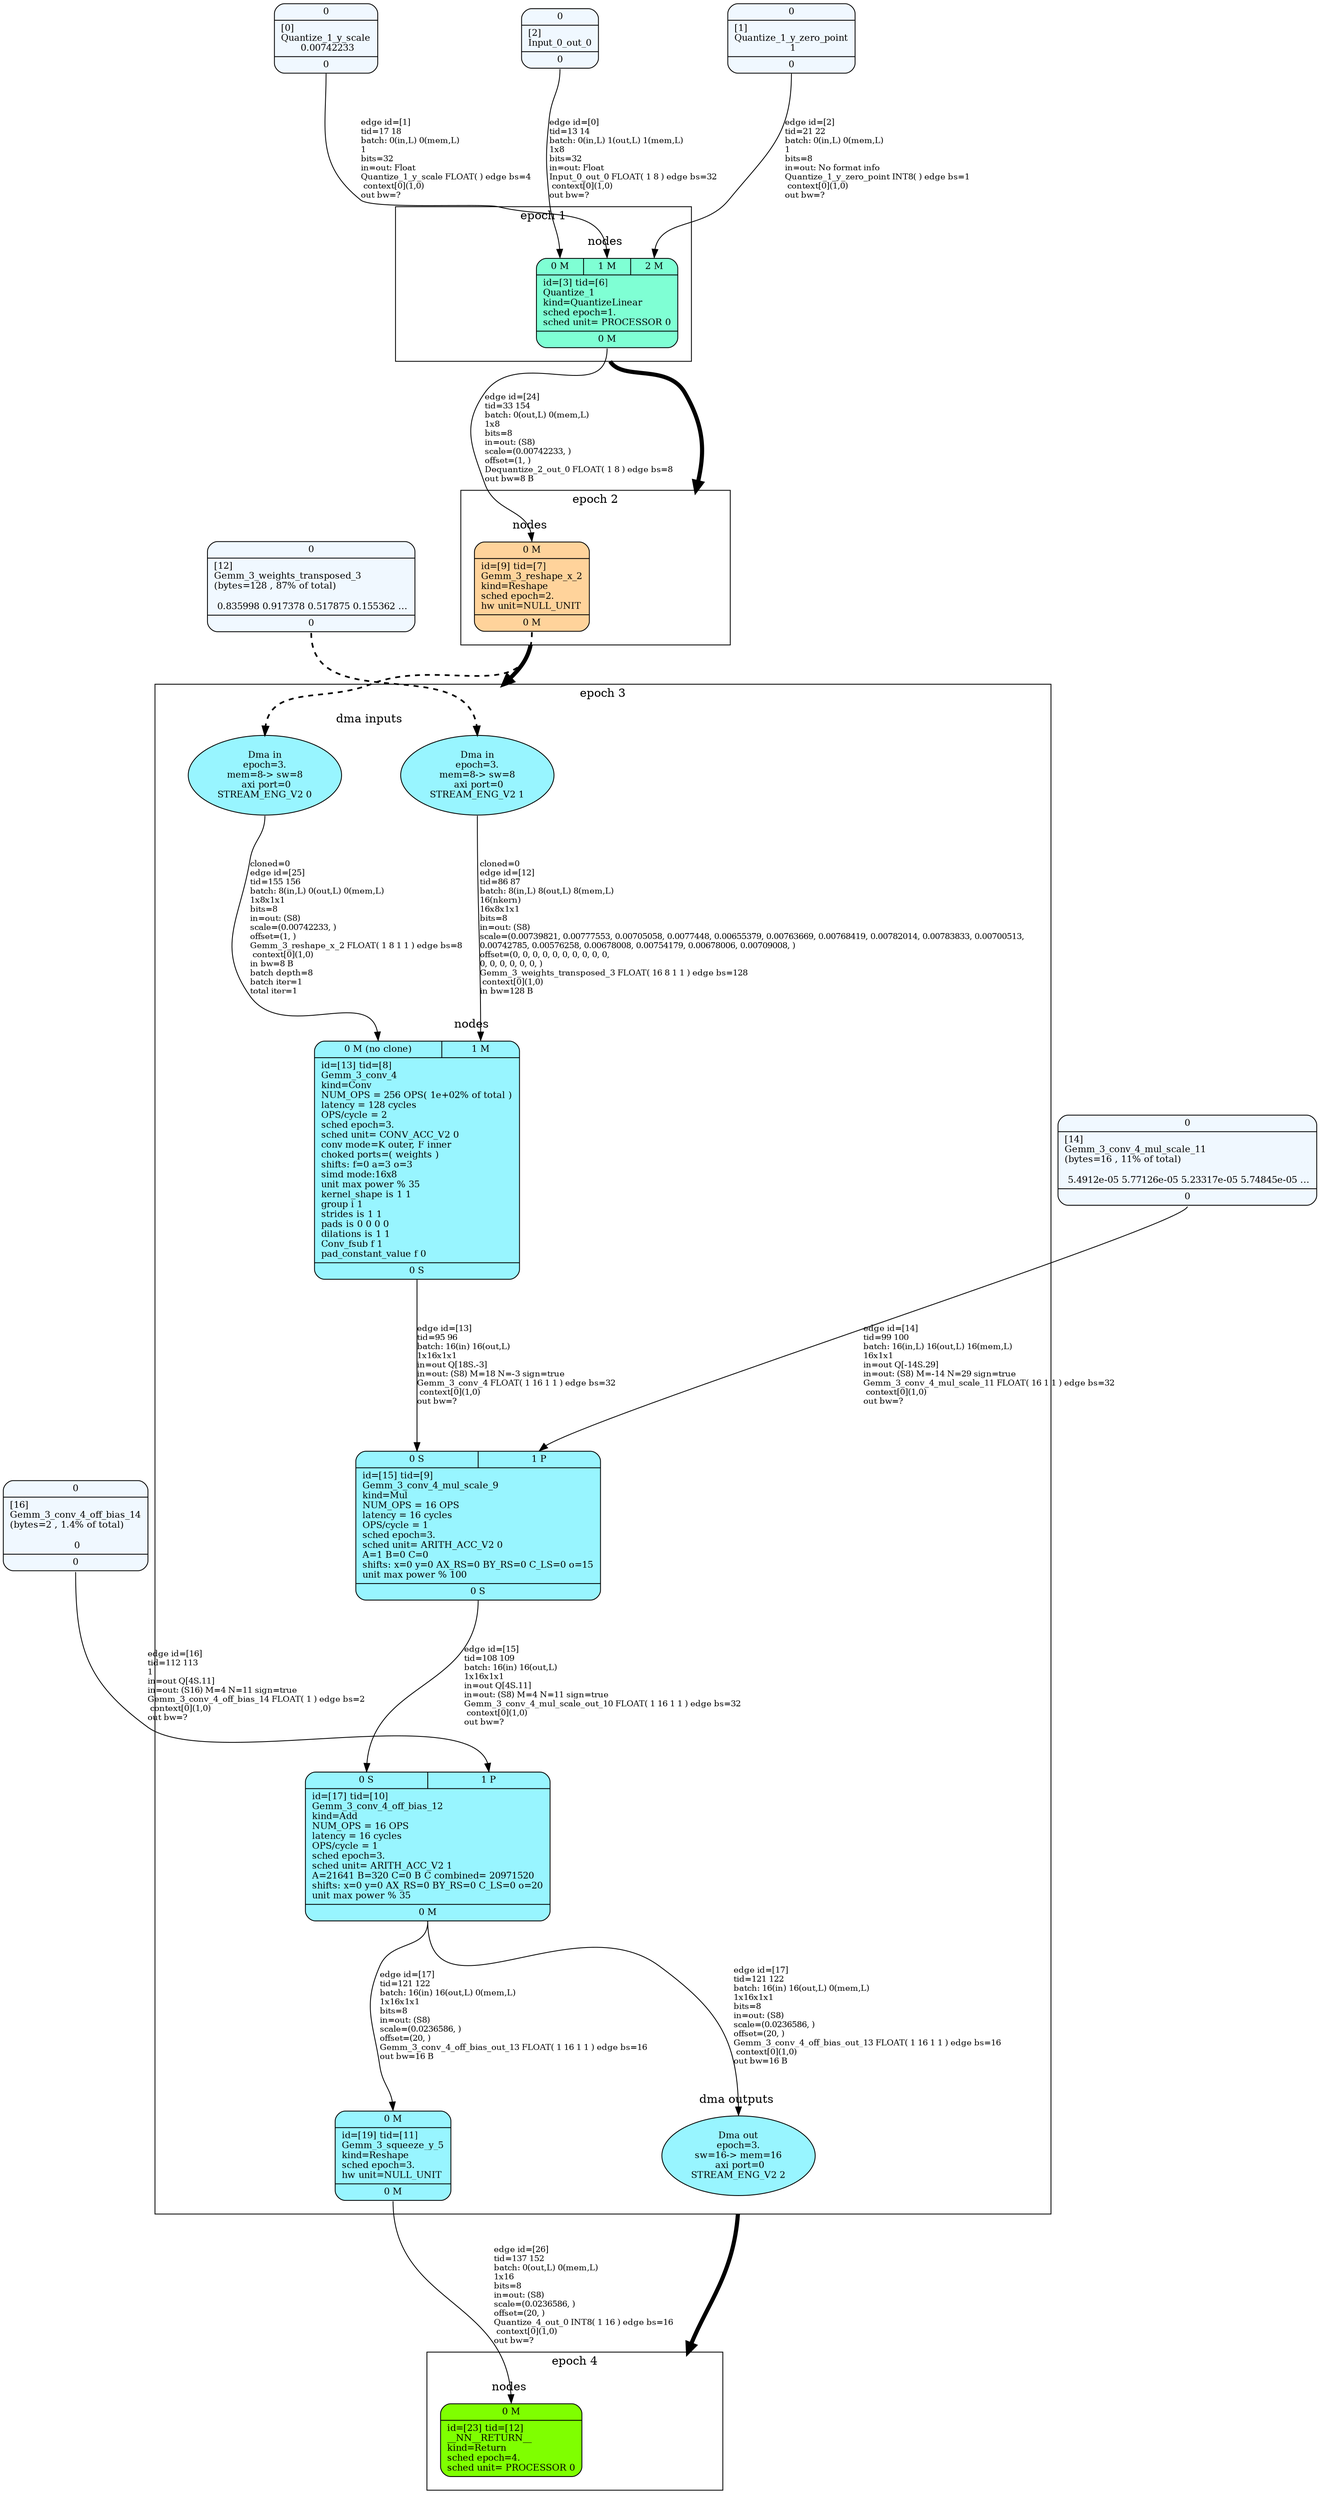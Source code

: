 digraph G {
graph [ fontsize=11 ];
node [ fontsize=11 ];
edge [ fontsize=10 ];
rankdir=BU
ranksep=1.5
nodesep=1
splines=spline
compound=true
Graphinfo [ label="" shape=plaintext, style=rounded, color=black, fontname="Arial-Bold" ];
subgraph cluster_1 { label="epoch 1"; fontsize=14; 
subgraph cluster_1_nodes { label="nodes "; peripheries=0;
Quantize_1 ;  }

subgraph cluster_dma_1_in { label=""; peripheries=0;
dummy_1[ style=invis ];  };
 }
subgraph cluster_2 { label="epoch 2"; fontsize=14; 
subgraph cluster_2_nodes { label="nodes "; peripheries=0;
Gemm_3_reshape_x_2 ;  }

subgraph cluster_dma_2_in { label=""; peripheries=0;
dummy_2[ style=invis ];  };
 }
Quantize_1:s -> dummy_2:n [ltail="cluster_1" lhead=cluster_2 strength=1000 penwidth=5];
subgraph cluster_3 { label="epoch 3"; fontsize=14; 
subgraph cluster_3_nodes { label="nodes "; peripheries=0;
Gemm_3_conv_4 ; Gemm_3_conv_4_mul_scale_9 ; Gemm_3_conv_4_off_bias_12 ; Gemm_3_squeeze_y_5 ;  }

subgraph cluster_dma_3_in { label="dma inputs "; peripheries=0;
dma_1i3 ; dma_0i3 ;  };

subgraph cluster_dma_3_out { label="dma outputs "; peripheries=0;
dma_2i3 ;  }
 }
Gemm_3_reshape_x_2:s -> dma_1i3:n [ltail="cluster_2" lhead=cluster_3 strength=1000 penwidth=5];
subgraph cluster_4 { label="epoch 4"; fontsize=14; 
subgraph cluster_4_nodes { label="nodes "; peripheries=0;
__NN__RETURN__ ;  }

subgraph cluster_dma_4_in { label=""; peripheries=0;
dummy_4[ style=invis ];  };
 }
dma_2i3:s -> dummy_4:n [ltail="cluster_3" lhead=cluster_4 strength=1000 penwidth=5];
Gemm_3_weights_transposed_3 [ label="{ { <i0> 0} |  [12]\lGemm_3_weights_transposed_3\l(bytes=128 , 87% of total)\l\l 0.835998 0.917378 0.517875 0.155362 ... | { <o0> 0} }", shape=record, fillcolor="aliceblue", style="rounded,filled"  ] ;
Quantize_1_y_zero_point [ label="{ { <i0> 0} |  [1]\lQuantize_1_y_zero_point\l 1 | { <o0> 0} }", shape=record, fillcolor="aliceblue", style="rounded,filled"  ] ;
Gemm_3_conv_4_off_bias_14 [ label="{ { <i0> 0} |  [16]\lGemm_3_conv_4_off_bias_14\l(bytes=2 , 1.4% of total)\l\l 0 | { <o0> 0} }", shape=record, fillcolor="aliceblue", style="rounded,filled"  ] ;
Input_0_out_0 [ label="{ { <i0> 0} |  [2]\lInput_0_out_0 | { <o0> 0} }", shape=record, fillcolor="aliceblue", style="rounded,filled"  ] ;
Gemm_3_conv_4_mul_scale_11 [ label="{ { <i0> 0} |  [14]\lGemm_3_conv_4_mul_scale_11\l(bytes=16 , 11% of total)\l\l 5.4912e-05 5.77126e-05 5.23317e-05 5.74845e-05 ... | { <o0> 0} }", shape=record, fillcolor="aliceblue", style="rounded,filled"  ] ;
Quantize_1_y_scale [ label="{ { <i0> 0} |  [0]\lQuantize_1_y_scale\l 0.00742233 | { <o0> 0} }", shape=record, fillcolor="aliceblue", style="rounded,filled"  ] ;
Quantize_1 [ label="{ { < i0>  0 M  | < i1>  1 M  | < i2>  2 M } | id=[3] tid=[6]\lQuantize_1\lkind=QuantizeLinear\lsched epoch=1.\lsched unit= PROCESSOR 0\l | { < o0>  0 M } }", shape=record, fillcolor="aquamarine", style="rounded,filled"  ] ;
Gemm_3_reshape_x_2 [ label="{ { < i0>  0 M } | id=[9] tid=[7]\lGemm_3_reshape_x_2\lkind=Reshape\lsched epoch=2.\lhw unit=NULL_UNIT\l | { < o0>  0 M } }", shape=record, fillcolor="burlywood1", style="rounded,filled"  ] ;
dma_0i3 [ label="Dma in\nepoch=3.\nmem=8-> sw=8
 axi port=0\nSTREAM_ENG_V2 0", shape=ellipse, width=0.1, fillcolor="cadetblue1", style="rounded,filled"  ]
dma_1i3 [ label="Dma in\nepoch=3.\nmem=8-> sw=8
 axi port=0\nSTREAM_ENG_V2 1", shape=ellipse, width=0.1, fillcolor="cadetblue1", style="rounded,filled"  ]
Gemm_3_conv_4 [ label="{ { < i0>  0 M (no clone)  | < i1>  1 M } | id=[13] tid=[8]\lGemm_3_conv_4\lkind=Conv\lNUM_OPS = 256 OPS( 1e+02% of total )\llatency = 128 cycles\lOPS/cycle = 2\lsched epoch=3.\lsched unit= CONV_ACC_V2 0\lconv mode=K outer, F inner\lchoked ports=( weights  )\lshifts: f=0 a=3 o=3\lsimd mode:16x8\lunit max power % 35\lkernel_shape is 1 1\lgroup i 1\lstrides is 1 1\lpads is 0 0 0 0\ldilations is 1 1\lConv_fsub f 1\lpad_constant_value f 0\l | { < o0>  0 S } }", shape=record, fillcolor="cadetblue1", style="rounded,filled"  ] ;
Gemm_3_conv_4_mul_scale_9 [ label="{ { < i0>  0 S  | < i1>  1 P } | id=[15] tid=[9]\lGemm_3_conv_4_mul_scale_9\lkind=Mul\lNUM_OPS = 16 OPS\llatency = 16 cycles\lOPS/cycle = 1\lsched epoch=3.\lsched unit= ARITH_ACC_V2 0\lA=1 B=0 C=0\lshifts: x=0 y=0 AX_RS=0 BY_RS=0 C_LS=0 o=15\lunit max power % 100\l | { < o0>  0 S } }", shape=record, fillcolor="cadetblue1", style="rounded,filled"  ] ;
dma_2i3 [ label="Dma out\nepoch=3.\nsw=16-> mem=16
 axi port=0\nSTREAM_ENG_V2 2", shape=ellipse, width=0.1, fillcolor="cadetblue1", style="rounded,filled"  ]
Gemm_3_conv_4_off_bias_12:o0:s->dma_2i3:n [ label="edge id=[17]\ltid=121 122\lbatch: 16(in) 16(out,L) 0(mem,L) \l1x16x1x1\lbits=8\lin=out: (S8)\lscale=(0.0236586, )\loffset=(20, )\lGemm_3_conv_4_off_bias_out_13 FLOAT( 1 16 1 1 ) edge bs=16\l context[0](1,0)\lout bw=16 B\l" ]; 
Gemm_3_conv_4_off_bias_12 [ label="{ { < i0>  0 S  | < i1>  1 P } | id=[17] tid=[10]\lGemm_3_conv_4_off_bias_12\lkind=Add\lNUM_OPS = 16 OPS\llatency = 16 cycles\lOPS/cycle = 1\lsched epoch=3.\lsched unit= ARITH_ACC_V2 1\lA=21641 B=320 C=0 B C combined= 20971520\lshifts: x=0 y=0 AX_RS=0 BY_RS=0 C_LS=0 o=20\lunit max power % 35\l | { < o0>  0 M } }", shape=record, fillcolor="cadetblue1", style="rounded,filled"  ] ;
Gemm_3_squeeze_y_5 [ label="{ { < i0>  0 M } | id=[19] tid=[11]\lGemm_3_squeeze_y_5\lkind=Reshape\lsched epoch=3.\lhw unit=NULL_UNIT\l | { < o0>  0 M } }", shape=record, fillcolor="cadetblue1", style="rounded,filled"  ] ;
__NN__RETURN__ [ label="{ { < i0>  0 M } | id=[23] tid=[12]\l__NN__RETURN__\lkind=Return\lsched epoch=4.\lsched unit= PROCESSOR 0\l}", shape=record, fillcolor="chartreuse", style="rounded,filled"  ] ;
Input_0_out_0:o0:s->Quantize_1:i0:n [ label="edge id=[0]\ltid=13 14\lbatch: 0(in,L) 1(out,L) 1(mem,L) \l1x8\lbits=32\lin=out: Float\lInput_0_out_0 FLOAT( 1 8 ) edge bs=32\l context[0](1,0)\lout bw=?\l" ]; 
Quantize_1_y_scale:o0:s->Quantize_1:i1:n [ label="edge id=[1]\ltid=17 18\lbatch: 0(in,L) 0(mem,L) \l1\lbits=32\lin=out: Float\lQuantize_1_y_scale FLOAT( ) edge bs=4\l context[0](1,0)\lout bw=?\l" ]; 
Quantize_1_y_zero_point:o0:s->Quantize_1:i2:n [ label="edge id=[2]\ltid=21 22\lbatch: 0(in,L) 0(mem,L) \l1\lbits=8\lin=out: No format info\lQuantize_1_y_zero_point INT8( ) edge bs=1\l context[0](1,0)\lout bw=?\l" ]; 
Gemm_3_weights_transposed_3:o0:s->dma_1i3:n [ penwidth=2, style=dashed  ]; 
dma_1i3:s->Gemm_3_conv_4:i1:n [ label="cloned=0\ledge id=[12]\ltid=86 87\lbatch: 8(in,L) 8(out,L) 8(mem,L) \l16(nkern) \l16x8x1x1\lbits=8\lin=out: (S8)\lscale=(0.00739821, 0.00777553, 0.00705058, 0.0077448, 0.00655379, 0.00763669, 0.00768419, 0.00782014, 0.00783833, 0.00700513, \l0.00742785, 0.00576258, 0.00678008, 0.00754179, 0.00678006, 0.00709008, )\loffset=(0, 0, 0, 0, 0, 0, 0, 0, 0, 0, \l0, 0, 0, 0, 0, 0, )\lGemm_3_weights_transposed_3 FLOAT( 16 8 1 1 ) edge bs=128\l context[0](1,0)\lin bw=128 B\l"   ]; 
Gemm_3_conv_4:o0:s->Gemm_3_conv_4_mul_scale_9:i0:n [ label="edge id=[13]\ltid=95 96\lbatch: 16(in) 16(out,L) \l1x16x1x1\lin=out Q[18S.-3]\lin=out: (S8) M=18 N=-3 sign=true\lGemm_3_conv_4 FLOAT( 1 16 1 1 ) edge bs=32\l context[0](1,0)\lout bw=?\l" ]; 
Gemm_3_conv_4_mul_scale_11:o0:s->Gemm_3_conv_4_mul_scale_9:i1:n [ label="edge id=[14]\ltid=99 100\lbatch: 16(in,L) 16(out,L) 16(mem,L) \l16x1x1\lin=out Q[-14S.29]\lin=out: (S8) M=-14 N=29 sign=true\lGemm_3_conv_4_mul_scale_11 FLOAT( 16 1 1 ) edge bs=32\l context[0](1,0)\lout bw=?\l" ]; 
Gemm_3_conv_4_mul_scale_9:o0:s->Gemm_3_conv_4_off_bias_12:i0:n [ label="edge id=[15]\ltid=108 109\lbatch: 16(in) 16(out,L) \l1x16x1x1\lin=out Q[4S.11]\lin=out: (S8) M=4 N=11 sign=true\lGemm_3_conv_4_mul_scale_out_10 FLOAT( 1 16 1 1 ) edge bs=32\l context[0](1,0)\lout bw=?\l" ]; 
Gemm_3_conv_4_off_bias_14:o0:s->Gemm_3_conv_4_off_bias_12:i1:n [ label="edge id=[16]\ltid=112 113\l1\lin=out Q[4S.11]\lin=out: (S16) M=4 N=11 sign=true\lGemm_3_conv_4_off_bias_14 FLOAT( 1 ) edge bs=2\l context[0](1,0)\lout bw=?\l" ]; 
Gemm_3_conv_4_off_bias_12:o0:s->Gemm_3_squeeze_y_5:i0:n [ label="edge id=[17]\ltid=121 122\lbatch: 16(in) 16(out,L) 0(mem,L) \l1x16x1x1\lbits=8\lin=out: (S8)\lscale=(0.0236586, )\loffset=(20, )\lGemm_3_conv_4_off_bias_out_13 FLOAT( 1 16 1 1 ) edge bs=16\lout bw=16 B\l" ]; 
Quantize_1:o0:s->Gemm_3_reshape_x_2:i0:n [ label="edge id=[24]\ltid=33 154\lbatch: 0(out,L) 0(mem,L) \l1x8\lbits=8\lin=out: (S8)\lscale=(0.00742233, )\loffset=(1, )\lDequantize_2_out_0 FLOAT( 1 8 ) edge bs=8\lout bw=8 B\l" ]; 
Gemm_3_reshape_x_2:o0:s->dma_0i3:n [ penwidth=2, style=dashed  ]; 
dma_0i3:s->Gemm_3_conv_4:i0:n [ label="cloned=0\ledge id=[25]\ltid=155 156\lbatch: 8(in,L) 0(out,L) 0(mem,L) \l1x8x1x1\lbits=8\lin=out: (S8)\lscale=(0.00742233, )\loffset=(1, )\lGemm_3_reshape_x_2 FLOAT( 1 8 1 1 ) edge bs=8\l context[0](1,0)\lin bw=8 B\lbatch depth=8\lbatch iter=1\ltotal iter=1\l"   ]; 
Gemm_3_squeeze_y_5:o0:s->__NN__RETURN__:i0:n [ label="edge id=[26]\ltid=137 152\lbatch: 0(out,L) 0(mem,L) \l1x16\lbits=8\lin=out: (S8)\lscale=(0.0236586, )\loffset=(20, )\lQuantize_4_out_0 INT8( 1 16 ) edge bs=16\l context[0](1,0)\lout bw=?\l" ]; 
}
